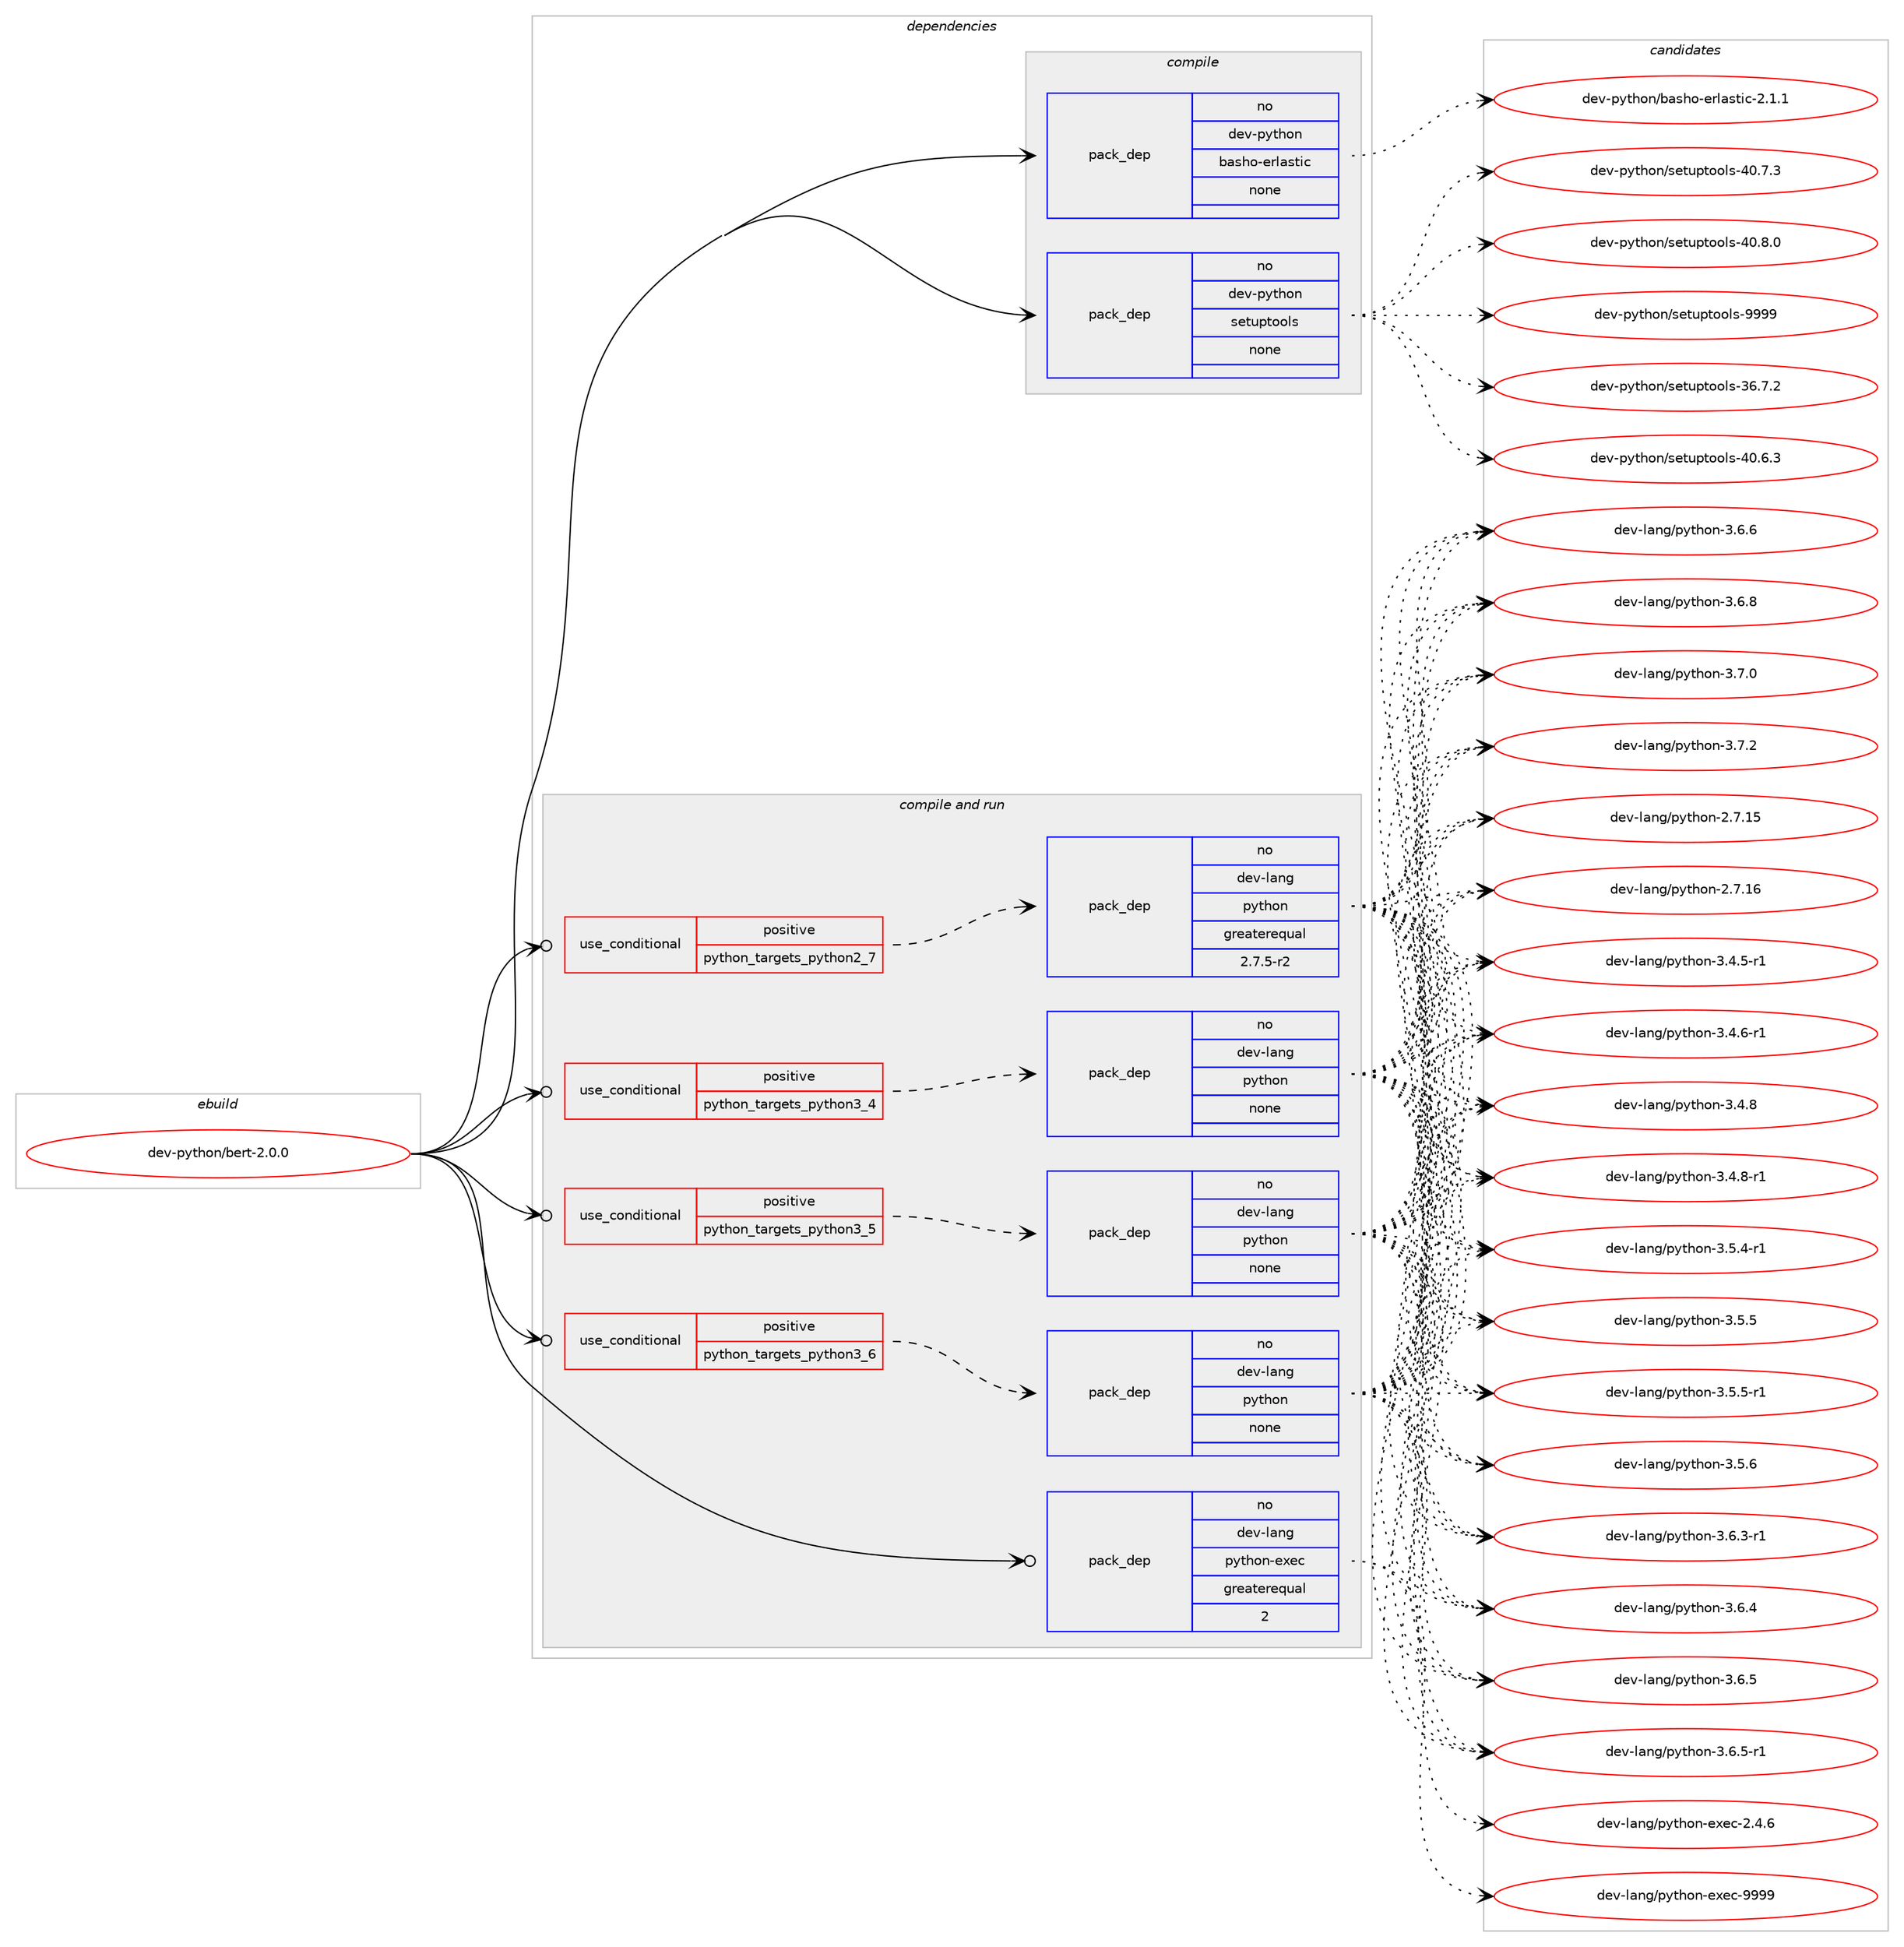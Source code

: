 digraph prolog {

# *************
# Graph options
# *************

newrank=true;
concentrate=true;
compound=true;
graph [rankdir=LR,fontname=Helvetica,fontsize=10,ranksep=1.5];#, ranksep=2.5, nodesep=0.2];
edge  [arrowhead=vee];
node  [fontname=Helvetica,fontsize=10];

# **********
# The ebuild
# **********

subgraph cluster_leftcol {
color=gray;
rank=same;
label=<<i>ebuild</i>>;
id [label="dev-python/bert-2.0.0", color=red, width=4, href="../dev-python/bert-2.0.0.svg"];
}

# ****************
# The dependencies
# ****************

subgraph cluster_midcol {
color=gray;
label=<<i>dependencies</i>>;
subgraph cluster_compile {
fillcolor="#eeeeee";
style=filled;
label=<<i>compile</i>>;
subgraph pack1006110 {
dependency1400957 [label=<<TABLE BORDER="0" CELLBORDER="1" CELLSPACING="0" CELLPADDING="4" WIDTH="220"><TR><TD ROWSPAN="6" CELLPADDING="30">pack_dep</TD></TR><TR><TD WIDTH="110">no</TD></TR><TR><TD>dev-python</TD></TR><TR><TD>basho-erlastic</TD></TR><TR><TD>none</TD></TR><TR><TD></TD></TR></TABLE>>, shape=none, color=blue];
}
id:e -> dependency1400957:w [weight=20,style="solid",arrowhead="vee"];
subgraph pack1006111 {
dependency1400958 [label=<<TABLE BORDER="0" CELLBORDER="1" CELLSPACING="0" CELLPADDING="4" WIDTH="220"><TR><TD ROWSPAN="6" CELLPADDING="30">pack_dep</TD></TR><TR><TD WIDTH="110">no</TD></TR><TR><TD>dev-python</TD></TR><TR><TD>setuptools</TD></TR><TR><TD>none</TD></TR><TR><TD></TD></TR></TABLE>>, shape=none, color=blue];
}
id:e -> dependency1400958:w [weight=20,style="solid",arrowhead="vee"];
}
subgraph cluster_compileandrun {
fillcolor="#eeeeee";
style=filled;
label=<<i>compile and run</i>>;
subgraph cond371619 {
dependency1400959 [label=<<TABLE BORDER="0" CELLBORDER="1" CELLSPACING="0" CELLPADDING="4"><TR><TD ROWSPAN="3" CELLPADDING="10">use_conditional</TD></TR><TR><TD>positive</TD></TR><TR><TD>python_targets_python2_7</TD></TR></TABLE>>, shape=none, color=red];
subgraph pack1006112 {
dependency1400960 [label=<<TABLE BORDER="0" CELLBORDER="1" CELLSPACING="0" CELLPADDING="4" WIDTH="220"><TR><TD ROWSPAN="6" CELLPADDING="30">pack_dep</TD></TR><TR><TD WIDTH="110">no</TD></TR><TR><TD>dev-lang</TD></TR><TR><TD>python</TD></TR><TR><TD>greaterequal</TD></TR><TR><TD>2.7.5-r2</TD></TR></TABLE>>, shape=none, color=blue];
}
dependency1400959:e -> dependency1400960:w [weight=20,style="dashed",arrowhead="vee"];
}
id:e -> dependency1400959:w [weight=20,style="solid",arrowhead="odotvee"];
subgraph cond371620 {
dependency1400961 [label=<<TABLE BORDER="0" CELLBORDER="1" CELLSPACING="0" CELLPADDING="4"><TR><TD ROWSPAN="3" CELLPADDING="10">use_conditional</TD></TR><TR><TD>positive</TD></TR><TR><TD>python_targets_python3_4</TD></TR></TABLE>>, shape=none, color=red];
subgraph pack1006113 {
dependency1400962 [label=<<TABLE BORDER="0" CELLBORDER="1" CELLSPACING="0" CELLPADDING="4" WIDTH="220"><TR><TD ROWSPAN="6" CELLPADDING="30">pack_dep</TD></TR><TR><TD WIDTH="110">no</TD></TR><TR><TD>dev-lang</TD></TR><TR><TD>python</TD></TR><TR><TD>none</TD></TR><TR><TD></TD></TR></TABLE>>, shape=none, color=blue];
}
dependency1400961:e -> dependency1400962:w [weight=20,style="dashed",arrowhead="vee"];
}
id:e -> dependency1400961:w [weight=20,style="solid",arrowhead="odotvee"];
subgraph cond371621 {
dependency1400963 [label=<<TABLE BORDER="0" CELLBORDER="1" CELLSPACING="0" CELLPADDING="4"><TR><TD ROWSPAN="3" CELLPADDING="10">use_conditional</TD></TR><TR><TD>positive</TD></TR><TR><TD>python_targets_python3_5</TD></TR></TABLE>>, shape=none, color=red];
subgraph pack1006114 {
dependency1400964 [label=<<TABLE BORDER="0" CELLBORDER="1" CELLSPACING="0" CELLPADDING="4" WIDTH="220"><TR><TD ROWSPAN="6" CELLPADDING="30">pack_dep</TD></TR><TR><TD WIDTH="110">no</TD></TR><TR><TD>dev-lang</TD></TR><TR><TD>python</TD></TR><TR><TD>none</TD></TR><TR><TD></TD></TR></TABLE>>, shape=none, color=blue];
}
dependency1400963:e -> dependency1400964:w [weight=20,style="dashed",arrowhead="vee"];
}
id:e -> dependency1400963:w [weight=20,style="solid",arrowhead="odotvee"];
subgraph cond371622 {
dependency1400965 [label=<<TABLE BORDER="0" CELLBORDER="1" CELLSPACING="0" CELLPADDING="4"><TR><TD ROWSPAN="3" CELLPADDING="10">use_conditional</TD></TR><TR><TD>positive</TD></TR><TR><TD>python_targets_python3_6</TD></TR></TABLE>>, shape=none, color=red];
subgraph pack1006115 {
dependency1400966 [label=<<TABLE BORDER="0" CELLBORDER="1" CELLSPACING="0" CELLPADDING="4" WIDTH="220"><TR><TD ROWSPAN="6" CELLPADDING="30">pack_dep</TD></TR><TR><TD WIDTH="110">no</TD></TR><TR><TD>dev-lang</TD></TR><TR><TD>python</TD></TR><TR><TD>none</TD></TR><TR><TD></TD></TR></TABLE>>, shape=none, color=blue];
}
dependency1400965:e -> dependency1400966:w [weight=20,style="dashed",arrowhead="vee"];
}
id:e -> dependency1400965:w [weight=20,style="solid",arrowhead="odotvee"];
subgraph pack1006116 {
dependency1400967 [label=<<TABLE BORDER="0" CELLBORDER="1" CELLSPACING="0" CELLPADDING="4" WIDTH="220"><TR><TD ROWSPAN="6" CELLPADDING="30">pack_dep</TD></TR><TR><TD WIDTH="110">no</TD></TR><TR><TD>dev-lang</TD></TR><TR><TD>python-exec</TD></TR><TR><TD>greaterequal</TD></TR><TR><TD>2</TD></TR></TABLE>>, shape=none, color=blue];
}
id:e -> dependency1400967:w [weight=20,style="solid",arrowhead="odotvee"];
}
subgraph cluster_run {
fillcolor="#eeeeee";
style=filled;
label=<<i>run</i>>;
}
}

# **************
# The candidates
# **************

subgraph cluster_choices {
rank=same;
color=gray;
label=<<i>candidates</i>>;

subgraph choice1006110 {
color=black;
nodesep=1;
choice10010111845112121116104111110479897115104111451011141089711511610599455046494649 [label="dev-python/basho-erlastic-2.1.1", color=red, width=4,href="../dev-python/basho-erlastic-2.1.1.svg"];
dependency1400957:e -> choice10010111845112121116104111110479897115104111451011141089711511610599455046494649:w [style=dotted,weight="100"];
}
subgraph choice1006111 {
color=black;
nodesep=1;
choice100101118451121211161041111104711510111611711211611111110811545515446554650 [label="dev-python/setuptools-36.7.2", color=red, width=4,href="../dev-python/setuptools-36.7.2.svg"];
choice100101118451121211161041111104711510111611711211611111110811545524846544651 [label="dev-python/setuptools-40.6.3", color=red, width=4,href="../dev-python/setuptools-40.6.3.svg"];
choice100101118451121211161041111104711510111611711211611111110811545524846554651 [label="dev-python/setuptools-40.7.3", color=red, width=4,href="../dev-python/setuptools-40.7.3.svg"];
choice100101118451121211161041111104711510111611711211611111110811545524846564648 [label="dev-python/setuptools-40.8.0", color=red, width=4,href="../dev-python/setuptools-40.8.0.svg"];
choice10010111845112121116104111110471151011161171121161111111081154557575757 [label="dev-python/setuptools-9999", color=red, width=4,href="../dev-python/setuptools-9999.svg"];
dependency1400958:e -> choice100101118451121211161041111104711510111611711211611111110811545515446554650:w [style=dotted,weight="100"];
dependency1400958:e -> choice100101118451121211161041111104711510111611711211611111110811545524846544651:w [style=dotted,weight="100"];
dependency1400958:e -> choice100101118451121211161041111104711510111611711211611111110811545524846554651:w [style=dotted,weight="100"];
dependency1400958:e -> choice100101118451121211161041111104711510111611711211611111110811545524846564648:w [style=dotted,weight="100"];
dependency1400958:e -> choice10010111845112121116104111110471151011161171121161111111081154557575757:w [style=dotted,weight="100"];
}
subgraph choice1006112 {
color=black;
nodesep=1;
choice10010111845108971101034711212111610411111045504655464953 [label="dev-lang/python-2.7.15", color=red, width=4,href="../dev-lang/python-2.7.15.svg"];
choice10010111845108971101034711212111610411111045504655464954 [label="dev-lang/python-2.7.16", color=red, width=4,href="../dev-lang/python-2.7.16.svg"];
choice1001011184510897110103471121211161041111104551465246534511449 [label="dev-lang/python-3.4.5-r1", color=red, width=4,href="../dev-lang/python-3.4.5-r1.svg"];
choice1001011184510897110103471121211161041111104551465246544511449 [label="dev-lang/python-3.4.6-r1", color=red, width=4,href="../dev-lang/python-3.4.6-r1.svg"];
choice100101118451089711010347112121116104111110455146524656 [label="dev-lang/python-3.4.8", color=red, width=4,href="../dev-lang/python-3.4.8.svg"];
choice1001011184510897110103471121211161041111104551465246564511449 [label="dev-lang/python-3.4.8-r1", color=red, width=4,href="../dev-lang/python-3.4.8-r1.svg"];
choice1001011184510897110103471121211161041111104551465346524511449 [label="dev-lang/python-3.5.4-r1", color=red, width=4,href="../dev-lang/python-3.5.4-r1.svg"];
choice100101118451089711010347112121116104111110455146534653 [label="dev-lang/python-3.5.5", color=red, width=4,href="../dev-lang/python-3.5.5.svg"];
choice1001011184510897110103471121211161041111104551465346534511449 [label="dev-lang/python-3.5.5-r1", color=red, width=4,href="../dev-lang/python-3.5.5-r1.svg"];
choice100101118451089711010347112121116104111110455146534654 [label="dev-lang/python-3.5.6", color=red, width=4,href="../dev-lang/python-3.5.6.svg"];
choice1001011184510897110103471121211161041111104551465446514511449 [label="dev-lang/python-3.6.3-r1", color=red, width=4,href="../dev-lang/python-3.6.3-r1.svg"];
choice100101118451089711010347112121116104111110455146544652 [label="dev-lang/python-3.6.4", color=red, width=4,href="../dev-lang/python-3.6.4.svg"];
choice100101118451089711010347112121116104111110455146544653 [label="dev-lang/python-3.6.5", color=red, width=4,href="../dev-lang/python-3.6.5.svg"];
choice1001011184510897110103471121211161041111104551465446534511449 [label="dev-lang/python-3.6.5-r1", color=red, width=4,href="../dev-lang/python-3.6.5-r1.svg"];
choice100101118451089711010347112121116104111110455146544654 [label="dev-lang/python-3.6.6", color=red, width=4,href="../dev-lang/python-3.6.6.svg"];
choice100101118451089711010347112121116104111110455146544656 [label="dev-lang/python-3.6.8", color=red, width=4,href="../dev-lang/python-3.6.8.svg"];
choice100101118451089711010347112121116104111110455146554648 [label="dev-lang/python-3.7.0", color=red, width=4,href="../dev-lang/python-3.7.0.svg"];
choice100101118451089711010347112121116104111110455146554650 [label="dev-lang/python-3.7.2", color=red, width=4,href="../dev-lang/python-3.7.2.svg"];
dependency1400960:e -> choice10010111845108971101034711212111610411111045504655464953:w [style=dotted,weight="100"];
dependency1400960:e -> choice10010111845108971101034711212111610411111045504655464954:w [style=dotted,weight="100"];
dependency1400960:e -> choice1001011184510897110103471121211161041111104551465246534511449:w [style=dotted,weight="100"];
dependency1400960:e -> choice1001011184510897110103471121211161041111104551465246544511449:w [style=dotted,weight="100"];
dependency1400960:e -> choice100101118451089711010347112121116104111110455146524656:w [style=dotted,weight="100"];
dependency1400960:e -> choice1001011184510897110103471121211161041111104551465246564511449:w [style=dotted,weight="100"];
dependency1400960:e -> choice1001011184510897110103471121211161041111104551465346524511449:w [style=dotted,weight="100"];
dependency1400960:e -> choice100101118451089711010347112121116104111110455146534653:w [style=dotted,weight="100"];
dependency1400960:e -> choice1001011184510897110103471121211161041111104551465346534511449:w [style=dotted,weight="100"];
dependency1400960:e -> choice100101118451089711010347112121116104111110455146534654:w [style=dotted,weight="100"];
dependency1400960:e -> choice1001011184510897110103471121211161041111104551465446514511449:w [style=dotted,weight="100"];
dependency1400960:e -> choice100101118451089711010347112121116104111110455146544652:w [style=dotted,weight="100"];
dependency1400960:e -> choice100101118451089711010347112121116104111110455146544653:w [style=dotted,weight="100"];
dependency1400960:e -> choice1001011184510897110103471121211161041111104551465446534511449:w [style=dotted,weight="100"];
dependency1400960:e -> choice100101118451089711010347112121116104111110455146544654:w [style=dotted,weight="100"];
dependency1400960:e -> choice100101118451089711010347112121116104111110455146544656:w [style=dotted,weight="100"];
dependency1400960:e -> choice100101118451089711010347112121116104111110455146554648:w [style=dotted,weight="100"];
dependency1400960:e -> choice100101118451089711010347112121116104111110455146554650:w [style=dotted,weight="100"];
}
subgraph choice1006113 {
color=black;
nodesep=1;
choice10010111845108971101034711212111610411111045504655464953 [label="dev-lang/python-2.7.15", color=red, width=4,href="../dev-lang/python-2.7.15.svg"];
choice10010111845108971101034711212111610411111045504655464954 [label="dev-lang/python-2.7.16", color=red, width=4,href="../dev-lang/python-2.7.16.svg"];
choice1001011184510897110103471121211161041111104551465246534511449 [label="dev-lang/python-3.4.5-r1", color=red, width=4,href="../dev-lang/python-3.4.5-r1.svg"];
choice1001011184510897110103471121211161041111104551465246544511449 [label="dev-lang/python-3.4.6-r1", color=red, width=4,href="../dev-lang/python-3.4.6-r1.svg"];
choice100101118451089711010347112121116104111110455146524656 [label="dev-lang/python-3.4.8", color=red, width=4,href="../dev-lang/python-3.4.8.svg"];
choice1001011184510897110103471121211161041111104551465246564511449 [label="dev-lang/python-3.4.8-r1", color=red, width=4,href="../dev-lang/python-3.4.8-r1.svg"];
choice1001011184510897110103471121211161041111104551465346524511449 [label="dev-lang/python-3.5.4-r1", color=red, width=4,href="../dev-lang/python-3.5.4-r1.svg"];
choice100101118451089711010347112121116104111110455146534653 [label="dev-lang/python-3.5.5", color=red, width=4,href="../dev-lang/python-3.5.5.svg"];
choice1001011184510897110103471121211161041111104551465346534511449 [label="dev-lang/python-3.5.5-r1", color=red, width=4,href="../dev-lang/python-3.5.5-r1.svg"];
choice100101118451089711010347112121116104111110455146534654 [label="dev-lang/python-3.5.6", color=red, width=4,href="../dev-lang/python-3.5.6.svg"];
choice1001011184510897110103471121211161041111104551465446514511449 [label="dev-lang/python-3.6.3-r1", color=red, width=4,href="../dev-lang/python-3.6.3-r1.svg"];
choice100101118451089711010347112121116104111110455146544652 [label="dev-lang/python-3.6.4", color=red, width=4,href="../dev-lang/python-3.6.4.svg"];
choice100101118451089711010347112121116104111110455146544653 [label="dev-lang/python-3.6.5", color=red, width=4,href="../dev-lang/python-3.6.5.svg"];
choice1001011184510897110103471121211161041111104551465446534511449 [label="dev-lang/python-3.6.5-r1", color=red, width=4,href="../dev-lang/python-3.6.5-r1.svg"];
choice100101118451089711010347112121116104111110455146544654 [label="dev-lang/python-3.6.6", color=red, width=4,href="../dev-lang/python-3.6.6.svg"];
choice100101118451089711010347112121116104111110455146544656 [label="dev-lang/python-3.6.8", color=red, width=4,href="../dev-lang/python-3.6.8.svg"];
choice100101118451089711010347112121116104111110455146554648 [label="dev-lang/python-3.7.0", color=red, width=4,href="../dev-lang/python-3.7.0.svg"];
choice100101118451089711010347112121116104111110455146554650 [label="dev-lang/python-3.7.2", color=red, width=4,href="../dev-lang/python-3.7.2.svg"];
dependency1400962:e -> choice10010111845108971101034711212111610411111045504655464953:w [style=dotted,weight="100"];
dependency1400962:e -> choice10010111845108971101034711212111610411111045504655464954:w [style=dotted,weight="100"];
dependency1400962:e -> choice1001011184510897110103471121211161041111104551465246534511449:w [style=dotted,weight="100"];
dependency1400962:e -> choice1001011184510897110103471121211161041111104551465246544511449:w [style=dotted,weight="100"];
dependency1400962:e -> choice100101118451089711010347112121116104111110455146524656:w [style=dotted,weight="100"];
dependency1400962:e -> choice1001011184510897110103471121211161041111104551465246564511449:w [style=dotted,weight="100"];
dependency1400962:e -> choice1001011184510897110103471121211161041111104551465346524511449:w [style=dotted,weight="100"];
dependency1400962:e -> choice100101118451089711010347112121116104111110455146534653:w [style=dotted,weight="100"];
dependency1400962:e -> choice1001011184510897110103471121211161041111104551465346534511449:w [style=dotted,weight="100"];
dependency1400962:e -> choice100101118451089711010347112121116104111110455146534654:w [style=dotted,weight="100"];
dependency1400962:e -> choice1001011184510897110103471121211161041111104551465446514511449:w [style=dotted,weight="100"];
dependency1400962:e -> choice100101118451089711010347112121116104111110455146544652:w [style=dotted,weight="100"];
dependency1400962:e -> choice100101118451089711010347112121116104111110455146544653:w [style=dotted,weight="100"];
dependency1400962:e -> choice1001011184510897110103471121211161041111104551465446534511449:w [style=dotted,weight="100"];
dependency1400962:e -> choice100101118451089711010347112121116104111110455146544654:w [style=dotted,weight="100"];
dependency1400962:e -> choice100101118451089711010347112121116104111110455146544656:w [style=dotted,weight="100"];
dependency1400962:e -> choice100101118451089711010347112121116104111110455146554648:w [style=dotted,weight="100"];
dependency1400962:e -> choice100101118451089711010347112121116104111110455146554650:w [style=dotted,weight="100"];
}
subgraph choice1006114 {
color=black;
nodesep=1;
choice10010111845108971101034711212111610411111045504655464953 [label="dev-lang/python-2.7.15", color=red, width=4,href="../dev-lang/python-2.7.15.svg"];
choice10010111845108971101034711212111610411111045504655464954 [label="dev-lang/python-2.7.16", color=red, width=4,href="../dev-lang/python-2.7.16.svg"];
choice1001011184510897110103471121211161041111104551465246534511449 [label="dev-lang/python-3.4.5-r1", color=red, width=4,href="../dev-lang/python-3.4.5-r1.svg"];
choice1001011184510897110103471121211161041111104551465246544511449 [label="dev-lang/python-3.4.6-r1", color=red, width=4,href="../dev-lang/python-3.4.6-r1.svg"];
choice100101118451089711010347112121116104111110455146524656 [label="dev-lang/python-3.4.8", color=red, width=4,href="../dev-lang/python-3.4.8.svg"];
choice1001011184510897110103471121211161041111104551465246564511449 [label="dev-lang/python-3.4.8-r1", color=red, width=4,href="../dev-lang/python-3.4.8-r1.svg"];
choice1001011184510897110103471121211161041111104551465346524511449 [label="dev-lang/python-3.5.4-r1", color=red, width=4,href="../dev-lang/python-3.5.4-r1.svg"];
choice100101118451089711010347112121116104111110455146534653 [label="dev-lang/python-3.5.5", color=red, width=4,href="../dev-lang/python-3.5.5.svg"];
choice1001011184510897110103471121211161041111104551465346534511449 [label="dev-lang/python-3.5.5-r1", color=red, width=4,href="../dev-lang/python-3.5.5-r1.svg"];
choice100101118451089711010347112121116104111110455146534654 [label="dev-lang/python-3.5.6", color=red, width=4,href="../dev-lang/python-3.5.6.svg"];
choice1001011184510897110103471121211161041111104551465446514511449 [label="dev-lang/python-3.6.3-r1", color=red, width=4,href="../dev-lang/python-3.6.3-r1.svg"];
choice100101118451089711010347112121116104111110455146544652 [label="dev-lang/python-3.6.4", color=red, width=4,href="../dev-lang/python-3.6.4.svg"];
choice100101118451089711010347112121116104111110455146544653 [label="dev-lang/python-3.6.5", color=red, width=4,href="../dev-lang/python-3.6.5.svg"];
choice1001011184510897110103471121211161041111104551465446534511449 [label="dev-lang/python-3.6.5-r1", color=red, width=4,href="../dev-lang/python-3.6.5-r1.svg"];
choice100101118451089711010347112121116104111110455146544654 [label="dev-lang/python-3.6.6", color=red, width=4,href="../dev-lang/python-3.6.6.svg"];
choice100101118451089711010347112121116104111110455146544656 [label="dev-lang/python-3.6.8", color=red, width=4,href="../dev-lang/python-3.6.8.svg"];
choice100101118451089711010347112121116104111110455146554648 [label="dev-lang/python-3.7.0", color=red, width=4,href="../dev-lang/python-3.7.0.svg"];
choice100101118451089711010347112121116104111110455146554650 [label="dev-lang/python-3.7.2", color=red, width=4,href="../dev-lang/python-3.7.2.svg"];
dependency1400964:e -> choice10010111845108971101034711212111610411111045504655464953:w [style=dotted,weight="100"];
dependency1400964:e -> choice10010111845108971101034711212111610411111045504655464954:w [style=dotted,weight="100"];
dependency1400964:e -> choice1001011184510897110103471121211161041111104551465246534511449:w [style=dotted,weight="100"];
dependency1400964:e -> choice1001011184510897110103471121211161041111104551465246544511449:w [style=dotted,weight="100"];
dependency1400964:e -> choice100101118451089711010347112121116104111110455146524656:w [style=dotted,weight="100"];
dependency1400964:e -> choice1001011184510897110103471121211161041111104551465246564511449:w [style=dotted,weight="100"];
dependency1400964:e -> choice1001011184510897110103471121211161041111104551465346524511449:w [style=dotted,weight="100"];
dependency1400964:e -> choice100101118451089711010347112121116104111110455146534653:w [style=dotted,weight="100"];
dependency1400964:e -> choice1001011184510897110103471121211161041111104551465346534511449:w [style=dotted,weight="100"];
dependency1400964:e -> choice100101118451089711010347112121116104111110455146534654:w [style=dotted,weight="100"];
dependency1400964:e -> choice1001011184510897110103471121211161041111104551465446514511449:w [style=dotted,weight="100"];
dependency1400964:e -> choice100101118451089711010347112121116104111110455146544652:w [style=dotted,weight="100"];
dependency1400964:e -> choice100101118451089711010347112121116104111110455146544653:w [style=dotted,weight="100"];
dependency1400964:e -> choice1001011184510897110103471121211161041111104551465446534511449:w [style=dotted,weight="100"];
dependency1400964:e -> choice100101118451089711010347112121116104111110455146544654:w [style=dotted,weight="100"];
dependency1400964:e -> choice100101118451089711010347112121116104111110455146544656:w [style=dotted,weight="100"];
dependency1400964:e -> choice100101118451089711010347112121116104111110455146554648:w [style=dotted,weight="100"];
dependency1400964:e -> choice100101118451089711010347112121116104111110455146554650:w [style=dotted,weight="100"];
}
subgraph choice1006115 {
color=black;
nodesep=1;
choice10010111845108971101034711212111610411111045504655464953 [label="dev-lang/python-2.7.15", color=red, width=4,href="../dev-lang/python-2.7.15.svg"];
choice10010111845108971101034711212111610411111045504655464954 [label="dev-lang/python-2.7.16", color=red, width=4,href="../dev-lang/python-2.7.16.svg"];
choice1001011184510897110103471121211161041111104551465246534511449 [label="dev-lang/python-3.4.5-r1", color=red, width=4,href="../dev-lang/python-3.4.5-r1.svg"];
choice1001011184510897110103471121211161041111104551465246544511449 [label="dev-lang/python-3.4.6-r1", color=red, width=4,href="../dev-lang/python-3.4.6-r1.svg"];
choice100101118451089711010347112121116104111110455146524656 [label="dev-lang/python-3.4.8", color=red, width=4,href="../dev-lang/python-3.4.8.svg"];
choice1001011184510897110103471121211161041111104551465246564511449 [label="dev-lang/python-3.4.8-r1", color=red, width=4,href="../dev-lang/python-3.4.8-r1.svg"];
choice1001011184510897110103471121211161041111104551465346524511449 [label="dev-lang/python-3.5.4-r1", color=red, width=4,href="../dev-lang/python-3.5.4-r1.svg"];
choice100101118451089711010347112121116104111110455146534653 [label="dev-lang/python-3.5.5", color=red, width=4,href="../dev-lang/python-3.5.5.svg"];
choice1001011184510897110103471121211161041111104551465346534511449 [label="dev-lang/python-3.5.5-r1", color=red, width=4,href="../dev-lang/python-3.5.5-r1.svg"];
choice100101118451089711010347112121116104111110455146534654 [label="dev-lang/python-3.5.6", color=red, width=4,href="../dev-lang/python-3.5.6.svg"];
choice1001011184510897110103471121211161041111104551465446514511449 [label="dev-lang/python-3.6.3-r1", color=red, width=4,href="../dev-lang/python-3.6.3-r1.svg"];
choice100101118451089711010347112121116104111110455146544652 [label="dev-lang/python-3.6.4", color=red, width=4,href="../dev-lang/python-3.6.4.svg"];
choice100101118451089711010347112121116104111110455146544653 [label="dev-lang/python-3.6.5", color=red, width=4,href="../dev-lang/python-3.6.5.svg"];
choice1001011184510897110103471121211161041111104551465446534511449 [label="dev-lang/python-3.6.5-r1", color=red, width=4,href="../dev-lang/python-3.6.5-r1.svg"];
choice100101118451089711010347112121116104111110455146544654 [label="dev-lang/python-3.6.6", color=red, width=4,href="../dev-lang/python-3.6.6.svg"];
choice100101118451089711010347112121116104111110455146544656 [label="dev-lang/python-3.6.8", color=red, width=4,href="../dev-lang/python-3.6.8.svg"];
choice100101118451089711010347112121116104111110455146554648 [label="dev-lang/python-3.7.0", color=red, width=4,href="../dev-lang/python-3.7.0.svg"];
choice100101118451089711010347112121116104111110455146554650 [label="dev-lang/python-3.7.2", color=red, width=4,href="../dev-lang/python-3.7.2.svg"];
dependency1400966:e -> choice10010111845108971101034711212111610411111045504655464953:w [style=dotted,weight="100"];
dependency1400966:e -> choice10010111845108971101034711212111610411111045504655464954:w [style=dotted,weight="100"];
dependency1400966:e -> choice1001011184510897110103471121211161041111104551465246534511449:w [style=dotted,weight="100"];
dependency1400966:e -> choice1001011184510897110103471121211161041111104551465246544511449:w [style=dotted,weight="100"];
dependency1400966:e -> choice100101118451089711010347112121116104111110455146524656:w [style=dotted,weight="100"];
dependency1400966:e -> choice1001011184510897110103471121211161041111104551465246564511449:w [style=dotted,weight="100"];
dependency1400966:e -> choice1001011184510897110103471121211161041111104551465346524511449:w [style=dotted,weight="100"];
dependency1400966:e -> choice100101118451089711010347112121116104111110455146534653:w [style=dotted,weight="100"];
dependency1400966:e -> choice1001011184510897110103471121211161041111104551465346534511449:w [style=dotted,weight="100"];
dependency1400966:e -> choice100101118451089711010347112121116104111110455146534654:w [style=dotted,weight="100"];
dependency1400966:e -> choice1001011184510897110103471121211161041111104551465446514511449:w [style=dotted,weight="100"];
dependency1400966:e -> choice100101118451089711010347112121116104111110455146544652:w [style=dotted,weight="100"];
dependency1400966:e -> choice100101118451089711010347112121116104111110455146544653:w [style=dotted,weight="100"];
dependency1400966:e -> choice1001011184510897110103471121211161041111104551465446534511449:w [style=dotted,weight="100"];
dependency1400966:e -> choice100101118451089711010347112121116104111110455146544654:w [style=dotted,weight="100"];
dependency1400966:e -> choice100101118451089711010347112121116104111110455146544656:w [style=dotted,weight="100"];
dependency1400966:e -> choice100101118451089711010347112121116104111110455146554648:w [style=dotted,weight="100"];
dependency1400966:e -> choice100101118451089711010347112121116104111110455146554650:w [style=dotted,weight="100"];
}
subgraph choice1006116 {
color=black;
nodesep=1;
choice1001011184510897110103471121211161041111104510112010199455046524654 [label="dev-lang/python-exec-2.4.6", color=red, width=4,href="../dev-lang/python-exec-2.4.6.svg"];
choice10010111845108971101034711212111610411111045101120101994557575757 [label="dev-lang/python-exec-9999", color=red, width=4,href="../dev-lang/python-exec-9999.svg"];
dependency1400967:e -> choice1001011184510897110103471121211161041111104510112010199455046524654:w [style=dotted,weight="100"];
dependency1400967:e -> choice10010111845108971101034711212111610411111045101120101994557575757:w [style=dotted,weight="100"];
}
}

}
